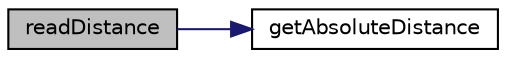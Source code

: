 digraph "readDistance"
{
 // LATEX_PDF_SIZE
  edge [fontname="Helvetica",fontsize="10",labelfontname="Helvetica",labelfontsize="10"];
  node [fontname="Helvetica",fontsize="10",shape=record];
  rankdir="LR";
  Node1 [label="readDistance",height=0.2,width=0.4,color="black", fillcolor="grey75", style="filled", fontcolor="black",tooltip=" "];
  Node1 -> Node2 [color="midnightblue",fontsize="10",style="solid",fontname="Helvetica"];
  Node2 [label="getAbsoluteDistance",height=0.2,width=0.4,color="black", fillcolor="white", style="filled",URL="$class_t_s_i_analog_slider.html#a1f34cc96681a76a3de5066feed127178",tooltip=" "];
}
